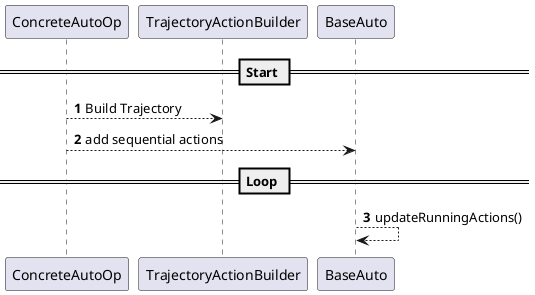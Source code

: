 @startuml
'https://plantuml.com/sequence-diagram

autonumber

== Start ==

ConcreteAutoOp --> TrajectoryActionBuilder: Build Trajectory
ConcreteAutoOp --> BaseAuto: add sequential actions

== Loop ==
BaseAuto --> BaseAuto: updateRunningActions()
@enduml